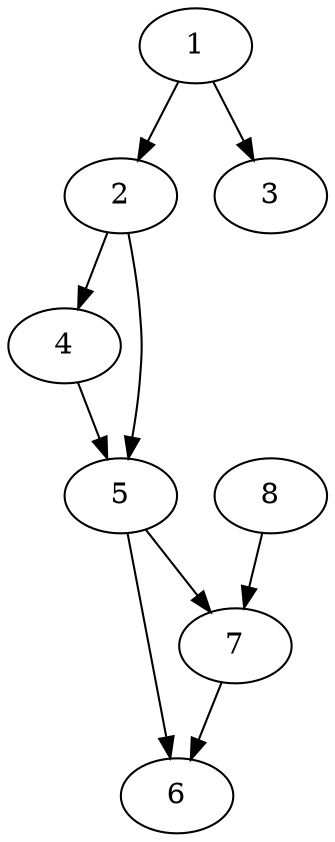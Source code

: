 # DOT Representation for the graph

 digraph graf {
	1  -> 2;
	1  -> 3;
	2  -> 4;
	2  -> 5;
	3  ;
	4  -> 5;
	5  -> 6;
	5  -> 7;
	6 ;
	7 -> 6;
	8 -> 7;
}